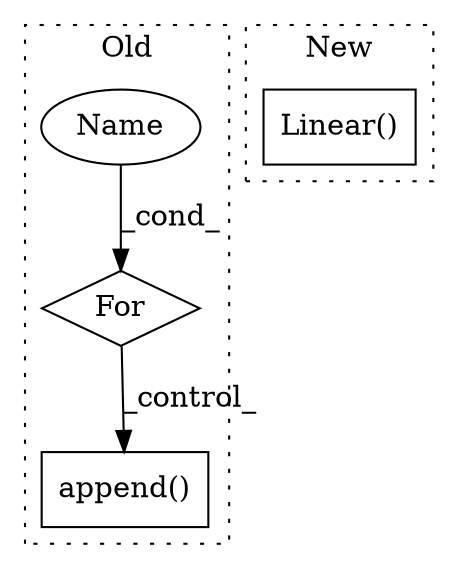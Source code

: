 digraph G {
subgraph cluster0 {
1 [label="append()" a="75" s="4367,4434" l="31,1" shape="box"];
3 [label="For" a="107" s="4322,4353" l="4,14" shape="diamond"];
4 [label="Name" a="87" s="4326" l="1" shape="ellipse"];
label = "Old";
style="dotted";
}
subgraph cluster1 {
2 [label="Linear()" a="75" s="3664" l="69" shape="box"];
label = "New";
style="dotted";
}
3 -> 1 [label="_control_"];
4 -> 3 [label="_cond_"];
}